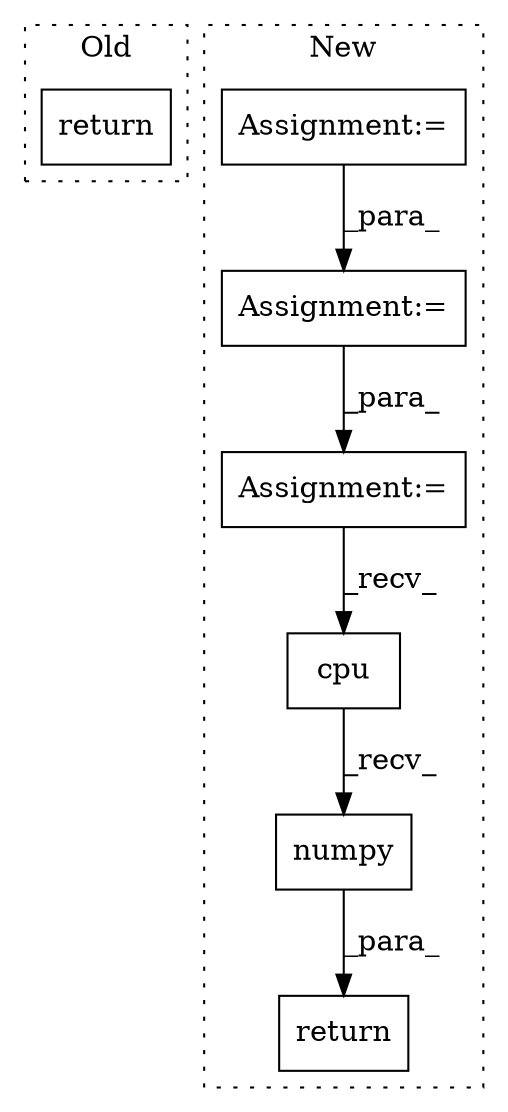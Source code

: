 digraph G {
subgraph cluster0 {
1 [label="return" a="41" s="6418" l="7" shape="box"];
label = "Old";
style="dotted";
}
subgraph cluster1 {
2 [label="cpu" a="32" s="2099" l="5" shape="box"];
3 [label="numpy" a="32" s="2105" l="7" shape="box"];
4 [label="return" a="41" s="2083" l="7" shape="box"];
5 [label="Assignment:=" a="7" s="1616" l="1" shape="box"];
6 [label="Assignment:=" a="7" s="1975" l="1" shape="box"];
7 [label="Assignment:=" a="7" s="1934" l="26" shape="box"];
label = "New";
style="dotted";
}
2 -> 3 [label="_recv_"];
3 -> 4 [label="_para_"];
5 -> 7 [label="_para_"];
6 -> 2 [label="_recv_"];
7 -> 6 [label="_para_"];
}